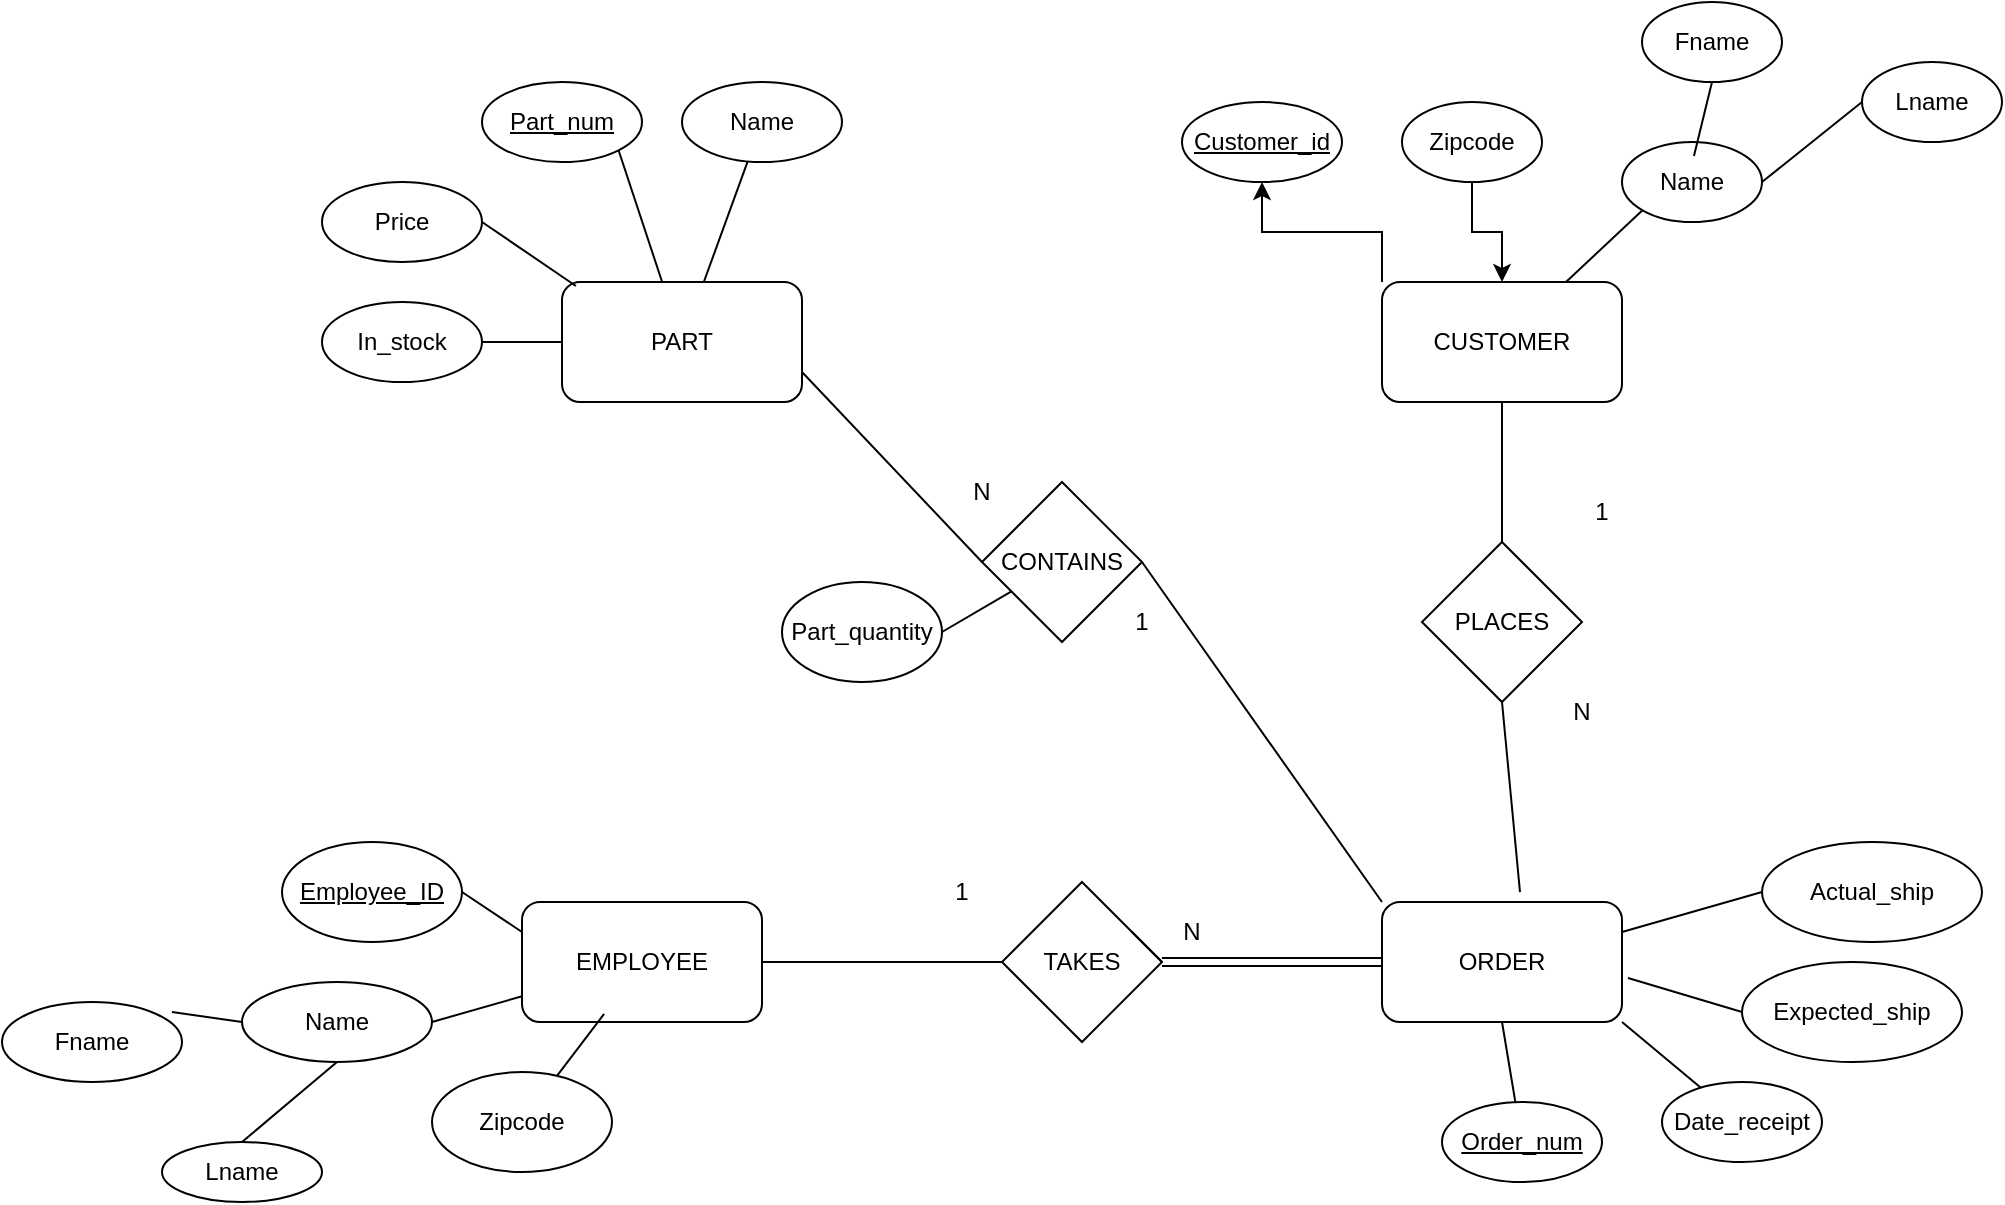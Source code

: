 <mxfile version="24.0.0" type="github">
  <diagram id="R2lEEEUBdFMjLlhIrx00" name="Page-1">
    <mxGraphModel dx="1650" dy="1914" grid="1" gridSize="10" guides="1" tooltips="1" connect="1" arrows="1" fold="1" page="1" pageScale="1" pageWidth="850" pageHeight="1100" math="0" shadow="0" extFonts="Permanent Marker^https://fonts.googleapis.com/css?family=Permanent+Marker">
      <root>
        <mxCell id="0" />
        <mxCell id="1" parent="0" />
        <mxCell id="mDGzjyU6USxb0XVft75S-2" value="&lt;div&gt;EMPLOYEE&lt;/div&gt;" style="rounded=1;whiteSpace=wrap;html=1;" vertex="1" parent="1">
          <mxGeometry x="60" y="390" width="120" height="60" as="geometry" />
        </mxCell>
        <mxCell id="mDGzjyU6USxb0XVft75S-13" style="edgeStyle=orthogonalEdgeStyle;rounded=0;orthogonalLoop=1;jettySize=auto;html=1;exitX=0;exitY=0;exitDx=0;exitDy=0;entryX=0.5;entryY=1;entryDx=0;entryDy=0;" edge="1" parent="1" source="mDGzjyU6USxb0XVft75S-3" target="mDGzjyU6USxb0XVft75S-12">
          <mxGeometry relative="1" as="geometry" />
        </mxCell>
        <mxCell id="mDGzjyU6USxb0XVft75S-3" value="CUSTOMER" style="rounded=1;whiteSpace=wrap;html=1;" vertex="1" parent="1">
          <mxGeometry x="490" y="80" width="120" height="60" as="geometry" />
        </mxCell>
        <mxCell id="mDGzjyU6USxb0XVft75S-4" value="PART" style="rounded=1;whiteSpace=wrap;html=1;" vertex="1" parent="1">
          <mxGeometry x="80" y="80" width="120" height="60" as="geometry" />
        </mxCell>
        <mxCell id="mDGzjyU6USxb0XVft75S-5" value="ORDER" style="rounded=1;whiteSpace=wrap;html=1;" vertex="1" parent="1">
          <mxGeometry x="490" y="390" width="120" height="60" as="geometry" />
        </mxCell>
        <mxCell id="mDGzjyU6USxb0XVft75S-6" value="PLACES " style="rhombus;whiteSpace=wrap;html=1;" vertex="1" parent="1">
          <mxGeometry x="510" y="210" width="80" height="80" as="geometry" />
        </mxCell>
        <mxCell id="mDGzjyU6USxb0XVft75S-7" value="TAKES" style="rhombus;whiteSpace=wrap;html=1;" vertex="1" parent="1">
          <mxGeometry x="300" y="380" width="80" height="80" as="geometry" />
        </mxCell>
        <mxCell id="mDGzjyU6USxb0XVft75S-12" value="&lt;u&gt;Customer_id&lt;/u&gt;" style="ellipse;whiteSpace=wrap;html=1;" vertex="1" parent="1">
          <mxGeometry x="390" y="-10" width="80" height="40" as="geometry" />
        </mxCell>
        <mxCell id="mDGzjyU6USxb0XVft75S-15" value="" style="edgeStyle=orthogonalEdgeStyle;rounded=0;orthogonalLoop=1;jettySize=auto;html=1;" edge="1" parent="1" source="mDGzjyU6USxb0XVft75S-14" target="mDGzjyU6USxb0XVft75S-3">
          <mxGeometry relative="1" as="geometry" />
        </mxCell>
        <mxCell id="mDGzjyU6USxb0XVft75S-14" value="Zipcode" style="ellipse;whiteSpace=wrap;html=1;" vertex="1" parent="1">
          <mxGeometry x="500" y="-10" width="70" height="40" as="geometry" />
        </mxCell>
        <mxCell id="mDGzjyU6USxb0XVft75S-16" value="Name" style="ellipse;whiteSpace=wrap;html=1;" vertex="1" parent="1">
          <mxGeometry x="610" y="10" width="70" height="40" as="geometry" />
        </mxCell>
        <mxCell id="mDGzjyU6USxb0XVft75S-17" value="" style="endArrow=none;html=1;rounded=0;entryX=0;entryY=1;entryDx=0;entryDy=0;" edge="1" parent="1" source="mDGzjyU6USxb0XVft75S-3" target="mDGzjyU6USxb0XVft75S-16">
          <mxGeometry width="50" height="50" relative="1" as="geometry">
            <mxPoint x="660" y="250" as="sourcePoint" />
            <mxPoint x="710" y="200" as="targetPoint" />
          </mxGeometry>
        </mxCell>
        <mxCell id="mDGzjyU6USxb0XVft75S-18" value="Lname" style="ellipse;whiteSpace=wrap;html=1;" vertex="1" parent="1">
          <mxGeometry x="730" y="-30" width="70" height="40" as="geometry" />
        </mxCell>
        <mxCell id="mDGzjyU6USxb0XVft75S-19" value="Fname" style="ellipse;whiteSpace=wrap;html=1;" vertex="1" parent="1">
          <mxGeometry x="620" y="-60" width="70" height="40" as="geometry" />
        </mxCell>
        <mxCell id="mDGzjyU6USxb0XVft75S-20" value="" style="endArrow=none;html=1;rounded=0;entryX=0;entryY=0.5;entryDx=0;entryDy=0;exitX=1;exitY=0.5;exitDx=0;exitDy=0;" edge="1" parent="1" source="mDGzjyU6USxb0XVft75S-16" target="mDGzjyU6USxb0XVft75S-18">
          <mxGeometry width="50" height="50" relative="1" as="geometry">
            <mxPoint x="660" y="160" as="sourcePoint" />
            <mxPoint x="710" y="110" as="targetPoint" />
          </mxGeometry>
        </mxCell>
        <mxCell id="mDGzjyU6USxb0XVft75S-21" value="" style="endArrow=none;html=1;rounded=0;entryX=0.5;entryY=1;entryDx=0;entryDy=0;exitX=0.514;exitY=0.175;exitDx=0;exitDy=0;exitPerimeter=0;" edge="1" parent="1" source="mDGzjyU6USxb0XVft75S-16" target="mDGzjyU6USxb0XVft75S-19">
          <mxGeometry width="50" height="50" relative="1" as="geometry">
            <mxPoint x="660" y="160" as="sourcePoint" />
            <mxPoint x="710" y="110" as="targetPoint" />
          </mxGeometry>
        </mxCell>
        <mxCell id="mDGzjyU6USxb0XVft75S-22" value="Expected_ship" style="ellipse;whiteSpace=wrap;html=1;" vertex="1" parent="1">
          <mxGeometry x="670" y="420" width="110" height="50" as="geometry" />
        </mxCell>
        <mxCell id="mDGzjyU6USxb0XVft75S-23" value="Date_receipt" style="ellipse;whiteSpace=wrap;html=1;" vertex="1" parent="1">
          <mxGeometry x="630" y="480" width="80" height="40" as="geometry" />
        </mxCell>
        <mxCell id="mDGzjyU6USxb0XVft75S-24" value="&lt;u&gt;Order_num&lt;/u&gt;" style="ellipse;whiteSpace=wrap;html=1;" vertex="1" parent="1">
          <mxGeometry x="520" y="490" width="80" height="40" as="geometry" />
        </mxCell>
        <mxCell id="mDGzjyU6USxb0XVft75S-25" value="Actual_ship" style="ellipse;whiteSpace=wrap;html=1;" vertex="1" parent="1">
          <mxGeometry x="680" y="360" width="110" height="50" as="geometry" />
        </mxCell>
        <mxCell id="mDGzjyU6USxb0XVft75S-26" value="CONTAINS" style="rhombus;whiteSpace=wrap;html=1;" vertex="1" parent="1">
          <mxGeometry x="290" y="180" width="80" height="80" as="geometry" />
        </mxCell>
        <mxCell id="mDGzjyU6USxb0XVft75S-27" value="&lt;u&gt;Part_num&lt;/u&gt;" style="ellipse;whiteSpace=wrap;html=1;" vertex="1" parent="1">
          <mxGeometry x="40" y="-20" width="80" height="40" as="geometry" />
        </mxCell>
        <mxCell id="mDGzjyU6USxb0XVft75S-28" value="Name" style="ellipse;whiteSpace=wrap;html=1;" vertex="1" parent="1">
          <mxGeometry x="140" y="-20" width="80" height="40" as="geometry" />
        </mxCell>
        <mxCell id="mDGzjyU6USxb0XVft75S-29" value="Price" style="ellipse;whiteSpace=wrap;html=1;" vertex="1" parent="1">
          <mxGeometry x="-40" y="30" width="80" height="40" as="geometry" />
        </mxCell>
        <mxCell id="mDGzjyU6USxb0XVft75S-30" value="In_stock" style="ellipse;whiteSpace=wrap;html=1;" vertex="1" parent="1">
          <mxGeometry x="-40" y="90" width="80" height="40" as="geometry" />
        </mxCell>
        <mxCell id="mDGzjyU6USxb0XVft75S-31" value="" style="endArrow=none;html=1;rounded=0;entryX=1;entryY=1;entryDx=0;entryDy=0;" edge="1" parent="1" source="mDGzjyU6USxb0XVft75S-4" target="mDGzjyU6USxb0XVft75S-27">
          <mxGeometry width="50" height="50" relative="1" as="geometry">
            <mxPoint x="160" y="150" as="sourcePoint" />
            <mxPoint x="210" y="100" as="targetPoint" />
          </mxGeometry>
        </mxCell>
        <mxCell id="mDGzjyU6USxb0XVft75S-32" value="" style="endArrow=none;html=1;rounded=0;" edge="1" parent="1" source="mDGzjyU6USxb0XVft75S-4" target="mDGzjyU6USxb0XVft75S-28">
          <mxGeometry width="50" height="50" relative="1" as="geometry">
            <mxPoint x="160" y="150" as="sourcePoint" />
            <mxPoint x="210" y="100" as="targetPoint" />
          </mxGeometry>
        </mxCell>
        <mxCell id="mDGzjyU6USxb0XVft75S-33" value="" style="endArrow=none;html=1;rounded=0;exitX=1;exitY=0.5;exitDx=0;exitDy=0;entryX=0.058;entryY=0.033;entryDx=0;entryDy=0;entryPerimeter=0;" edge="1" parent="1" source="mDGzjyU6USxb0XVft75S-29" target="mDGzjyU6USxb0XVft75S-4">
          <mxGeometry width="50" height="50" relative="1" as="geometry">
            <mxPoint x="160" y="150" as="sourcePoint" />
            <mxPoint x="210" y="100" as="targetPoint" />
          </mxGeometry>
        </mxCell>
        <mxCell id="mDGzjyU6USxb0XVft75S-34" value="" style="endArrow=none;html=1;rounded=0;entryX=1;entryY=0.5;entryDx=0;entryDy=0;" edge="1" parent="1" source="mDGzjyU6USxb0XVft75S-4" target="mDGzjyU6USxb0XVft75S-30">
          <mxGeometry width="50" height="50" relative="1" as="geometry">
            <mxPoint x="160" y="150" as="sourcePoint" />
            <mxPoint x="210" y="100" as="targetPoint" />
          </mxGeometry>
        </mxCell>
        <mxCell id="mDGzjyU6USxb0XVft75S-35" value="" style="endArrow=none;html=1;rounded=0;exitX=1;exitY=0.25;exitDx=0;exitDy=0;entryX=0;entryY=0.5;entryDx=0;entryDy=0;" edge="1" parent="1" source="mDGzjyU6USxb0XVft75S-5" target="mDGzjyU6USxb0XVft75S-25">
          <mxGeometry width="50" height="50" relative="1" as="geometry">
            <mxPoint x="640" y="550" as="sourcePoint" />
            <mxPoint x="690" y="500" as="targetPoint" />
          </mxGeometry>
        </mxCell>
        <mxCell id="mDGzjyU6USxb0XVft75S-36" value="" style="endArrow=none;html=1;rounded=0;exitX=1.025;exitY=0.633;exitDx=0;exitDy=0;exitPerimeter=0;entryX=0;entryY=0.5;entryDx=0;entryDy=0;" edge="1" parent="1" source="mDGzjyU6USxb0XVft75S-5" target="mDGzjyU6USxb0XVft75S-22">
          <mxGeometry width="50" height="50" relative="1" as="geometry">
            <mxPoint x="640" y="550" as="sourcePoint" />
            <mxPoint x="690" y="500" as="targetPoint" />
          </mxGeometry>
        </mxCell>
        <mxCell id="mDGzjyU6USxb0XVft75S-37" value="" style="endArrow=none;html=1;rounded=0;exitX=1;exitY=1;exitDx=0;exitDy=0;" edge="1" parent="1" source="mDGzjyU6USxb0XVft75S-5" target="mDGzjyU6USxb0XVft75S-23">
          <mxGeometry width="50" height="50" relative="1" as="geometry">
            <mxPoint x="640" y="550" as="sourcePoint" />
            <mxPoint x="690" y="500" as="targetPoint" />
          </mxGeometry>
        </mxCell>
        <mxCell id="mDGzjyU6USxb0XVft75S-38" value="" style="endArrow=none;html=1;rounded=0;exitX=0.5;exitY=1;exitDx=0;exitDy=0;" edge="1" parent="1" source="mDGzjyU6USxb0XVft75S-5" target="mDGzjyU6USxb0XVft75S-24">
          <mxGeometry width="50" height="50" relative="1" as="geometry">
            <mxPoint x="640" y="550" as="sourcePoint" />
            <mxPoint x="690" y="500" as="targetPoint" />
          </mxGeometry>
        </mxCell>
        <mxCell id="mDGzjyU6USxb0XVft75S-39" value="Zipcode" style="ellipse;whiteSpace=wrap;html=1;" vertex="1" parent="1">
          <mxGeometry x="15" y="475" width="90" height="50" as="geometry" />
        </mxCell>
        <mxCell id="mDGzjyU6USxb0XVft75S-40" value="Lname" style="ellipse;whiteSpace=wrap;html=1;" vertex="1" parent="1">
          <mxGeometry x="-120" y="510" width="80" height="30" as="geometry" />
        </mxCell>
        <mxCell id="mDGzjyU6USxb0XVft75S-41" value="Fname" style="ellipse;whiteSpace=wrap;html=1;" vertex="1" parent="1">
          <mxGeometry x="-200" y="440" width="90" height="40" as="geometry" />
        </mxCell>
        <mxCell id="mDGzjyU6USxb0XVft75S-42" value="Name" style="ellipse;whiteSpace=wrap;html=1;" vertex="1" parent="1">
          <mxGeometry x="-80" y="430" width="95" height="40" as="geometry" />
        </mxCell>
        <mxCell id="mDGzjyU6USxb0XVft75S-43" value="&lt;u&gt;Employee_ID&lt;/u&gt;" style="ellipse;whiteSpace=wrap;html=1;" vertex="1" parent="1">
          <mxGeometry x="-60" y="360" width="90" height="50" as="geometry" />
        </mxCell>
        <mxCell id="mDGzjyU6USxb0XVft75S-44" value="" style="endArrow=none;html=1;rounded=0;exitX=1;exitY=0.5;exitDx=0;exitDy=0;entryX=0;entryY=0.25;entryDx=0;entryDy=0;" edge="1" parent="1" source="mDGzjyU6USxb0XVft75S-43" target="mDGzjyU6USxb0XVft75S-2">
          <mxGeometry width="50" height="50" relative="1" as="geometry">
            <mxPoint x="60" y="630" as="sourcePoint" />
            <mxPoint x="110" y="580" as="targetPoint" />
          </mxGeometry>
        </mxCell>
        <mxCell id="mDGzjyU6USxb0XVft75S-45" value="" style="endArrow=none;html=1;rounded=0;entryX=0.342;entryY=0.933;entryDx=0;entryDy=0;entryPerimeter=0;" edge="1" parent="1" source="mDGzjyU6USxb0XVft75S-39" target="mDGzjyU6USxb0XVft75S-2">
          <mxGeometry width="50" height="50" relative="1" as="geometry">
            <mxPoint x="60" y="630" as="sourcePoint" />
            <mxPoint x="110" y="580" as="targetPoint" />
          </mxGeometry>
        </mxCell>
        <mxCell id="mDGzjyU6USxb0XVft75S-46" value="" style="endArrow=none;html=1;rounded=0;exitX=1;exitY=0.5;exitDx=0;exitDy=0;" edge="1" parent="1" source="mDGzjyU6USxb0XVft75S-42" target="mDGzjyU6USxb0XVft75S-2">
          <mxGeometry width="50" height="50" relative="1" as="geometry">
            <mxPoint x="60" y="630" as="sourcePoint" />
            <mxPoint x="110" y="580" as="targetPoint" />
          </mxGeometry>
        </mxCell>
        <mxCell id="mDGzjyU6USxb0XVft75S-47" value="" style="endArrow=none;html=1;rounded=0;exitX=0.944;exitY=0.125;exitDx=0;exitDy=0;exitPerimeter=0;entryX=0;entryY=0.5;entryDx=0;entryDy=0;" edge="1" parent="1" source="mDGzjyU6USxb0XVft75S-41" target="mDGzjyU6USxb0XVft75S-42">
          <mxGeometry width="50" height="50" relative="1" as="geometry">
            <mxPoint x="60" y="630" as="sourcePoint" />
            <mxPoint x="110" y="580" as="targetPoint" />
          </mxGeometry>
        </mxCell>
        <mxCell id="mDGzjyU6USxb0XVft75S-48" value="" style="endArrow=none;html=1;rounded=0;exitX=0.5;exitY=0;exitDx=0;exitDy=0;entryX=0.5;entryY=1;entryDx=0;entryDy=0;" edge="1" parent="1" source="mDGzjyU6USxb0XVft75S-40" target="mDGzjyU6USxb0XVft75S-42">
          <mxGeometry width="50" height="50" relative="1" as="geometry">
            <mxPoint x="60" y="630" as="sourcePoint" />
            <mxPoint x="110" y="580" as="targetPoint" />
          </mxGeometry>
        </mxCell>
        <mxCell id="mDGzjyU6USxb0XVft75S-50" value="" style="endArrow=none;html=1;rounded=0;entryX=0;entryY=0;entryDx=0;entryDy=0;exitX=1;exitY=0.5;exitDx=0;exitDy=0;" edge="1" parent="1" source="mDGzjyU6USxb0XVft75S-26" target="mDGzjyU6USxb0XVft75S-5">
          <mxGeometry width="50" height="50" relative="1" as="geometry">
            <mxPoint x="330" y="250" as="sourcePoint" />
            <mxPoint x="380" y="200" as="targetPoint" />
          </mxGeometry>
        </mxCell>
        <mxCell id="mDGzjyU6USxb0XVft75S-51" value="" style="endArrow=none;html=1;rounded=0;entryX=1;entryY=0.75;entryDx=0;entryDy=0;exitX=0;exitY=0.5;exitDx=0;exitDy=0;" edge="1" parent="1" source="mDGzjyU6USxb0XVft75S-26" target="mDGzjyU6USxb0XVft75S-4">
          <mxGeometry width="50" height="50" relative="1" as="geometry">
            <mxPoint x="330" y="250" as="sourcePoint" />
            <mxPoint x="380" y="200" as="targetPoint" />
          </mxGeometry>
        </mxCell>
        <mxCell id="mDGzjyU6USxb0XVft75S-53" value="" style="endArrow=none;html=1;rounded=0;entryX=0;entryY=0.5;entryDx=0;entryDy=0;exitX=0.25;exitY=1;exitDx=0;exitDy=0;shape=link;" edge="1" parent="1" source="mDGzjyU6USxb0XVft75S-61" target="mDGzjyU6USxb0XVft75S-5">
          <mxGeometry width="50" height="50" relative="1" as="geometry">
            <mxPoint x="330" y="250" as="sourcePoint" />
            <mxPoint x="380" y="200" as="targetPoint" />
          </mxGeometry>
        </mxCell>
        <mxCell id="mDGzjyU6USxb0XVft75S-54" value="" style="endArrow=none;html=1;rounded=0;entryX=0.5;entryY=1;entryDx=0;entryDy=0;exitX=0.575;exitY=-0.083;exitDx=0;exitDy=0;exitPerimeter=0;" edge="1" parent="1" source="mDGzjyU6USxb0XVft75S-5" target="mDGzjyU6USxb0XVft75S-6">
          <mxGeometry width="50" height="50" relative="1" as="geometry">
            <mxPoint x="330" y="250" as="sourcePoint" />
            <mxPoint x="380" y="200" as="targetPoint" />
          </mxGeometry>
        </mxCell>
        <mxCell id="mDGzjyU6USxb0XVft75S-55" value="" style="endArrow=none;html=1;rounded=0;entryX=0.5;entryY=1;entryDx=0;entryDy=0;exitX=0.5;exitY=0;exitDx=0;exitDy=0;" edge="1" parent="1" source="mDGzjyU6USxb0XVft75S-6" target="mDGzjyU6USxb0XVft75S-3">
          <mxGeometry width="50" height="50" relative="1" as="geometry">
            <mxPoint x="330" y="250" as="sourcePoint" />
            <mxPoint x="380" y="200" as="targetPoint" />
          </mxGeometry>
        </mxCell>
        <mxCell id="mDGzjyU6USxb0XVft75S-57" value="N" style="text;html=1;align=center;verticalAlign=middle;whiteSpace=wrap;rounded=0;" vertex="1" parent="1">
          <mxGeometry x="560" y="280" width="60" height="30" as="geometry" />
        </mxCell>
        <mxCell id="mDGzjyU6USxb0XVft75S-58" value="1" style="text;html=1;align=center;verticalAlign=middle;whiteSpace=wrap;rounded=0;" vertex="1" parent="1">
          <mxGeometry x="570" y="180" width="60" height="30" as="geometry" />
        </mxCell>
        <mxCell id="mDGzjyU6USxb0XVft75S-59" value="1" style="text;html=1;align=center;verticalAlign=middle;whiteSpace=wrap;rounded=0;" vertex="1" parent="1">
          <mxGeometry x="340" y="235" width="60" height="30" as="geometry" />
        </mxCell>
        <mxCell id="mDGzjyU6USxb0XVft75S-60" value="N" style="text;html=1;align=center;verticalAlign=middle;whiteSpace=wrap;rounded=0;" vertex="1" parent="1">
          <mxGeometry x="260" y="170" width="60" height="30" as="geometry" />
        </mxCell>
        <mxCell id="mDGzjyU6USxb0XVft75S-63" value="" style="endArrow=none;html=1;rounded=0;entryX=0;entryY=0.5;entryDx=0;entryDy=0;exitX=1;exitY=0.5;exitDx=0;exitDy=0;" edge="1" parent="1" source="mDGzjyU6USxb0XVft75S-7" target="mDGzjyU6USxb0XVft75S-61">
          <mxGeometry width="50" height="50" relative="1" as="geometry">
            <mxPoint x="380" y="420" as="sourcePoint" />
            <mxPoint x="490" y="420" as="targetPoint" />
          </mxGeometry>
        </mxCell>
        <mxCell id="mDGzjyU6USxb0XVft75S-61" value="N" style="text;html=1;align=center;verticalAlign=middle;whiteSpace=wrap;rounded=0;" vertex="1" parent="1">
          <mxGeometry x="365" y="390" width="60" height="30" as="geometry" />
        </mxCell>
        <mxCell id="mDGzjyU6USxb0XVft75S-64" value="" style="endArrow=none;html=1;rounded=0;exitX=1;exitY=0.5;exitDx=0;exitDy=0;" edge="1" parent="1" source="mDGzjyU6USxb0XVft75S-2">
          <mxGeometry width="50" height="50" relative="1" as="geometry">
            <mxPoint x="180" y="420" as="sourcePoint" />
            <mxPoint x="300" y="420" as="targetPoint" />
          </mxGeometry>
        </mxCell>
        <mxCell id="mDGzjyU6USxb0XVft75S-62" value="1" style="text;html=1;align=center;verticalAlign=middle;whiteSpace=wrap;rounded=0;" vertex="1" parent="1">
          <mxGeometry x="250" y="370" width="60" height="30" as="geometry" />
        </mxCell>
        <mxCell id="mDGzjyU6USxb0XVft75S-65" value="Part_quantity" style="ellipse;whiteSpace=wrap;html=1;" vertex="1" parent="1">
          <mxGeometry x="190" y="230" width="80" height="50" as="geometry" />
        </mxCell>
        <mxCell id="mDGzjyU6USxb0XVft75S-66" value="" style="endArrow=none;html=1;rounded=0;exitX=1;exitY=0.5;exitDx=0;exitDy=0;" edge="1" parent="1" source="mDGzjyU6USxb0XVft75S-65" target="mDGzjyU6USxb0XVft75S-26">
          <mxGeometry width="50" height="50" relative="1" as="geometry">
            <mxPoint x="330" y="350" as="sourcePoint" />
            <mxPoint x="380" y="300" as="targetPoint" />
          </mxGeometry>
        </mxCell>
      </root>
    </mxGraphModel>
  </diagram>
</mxfile>
